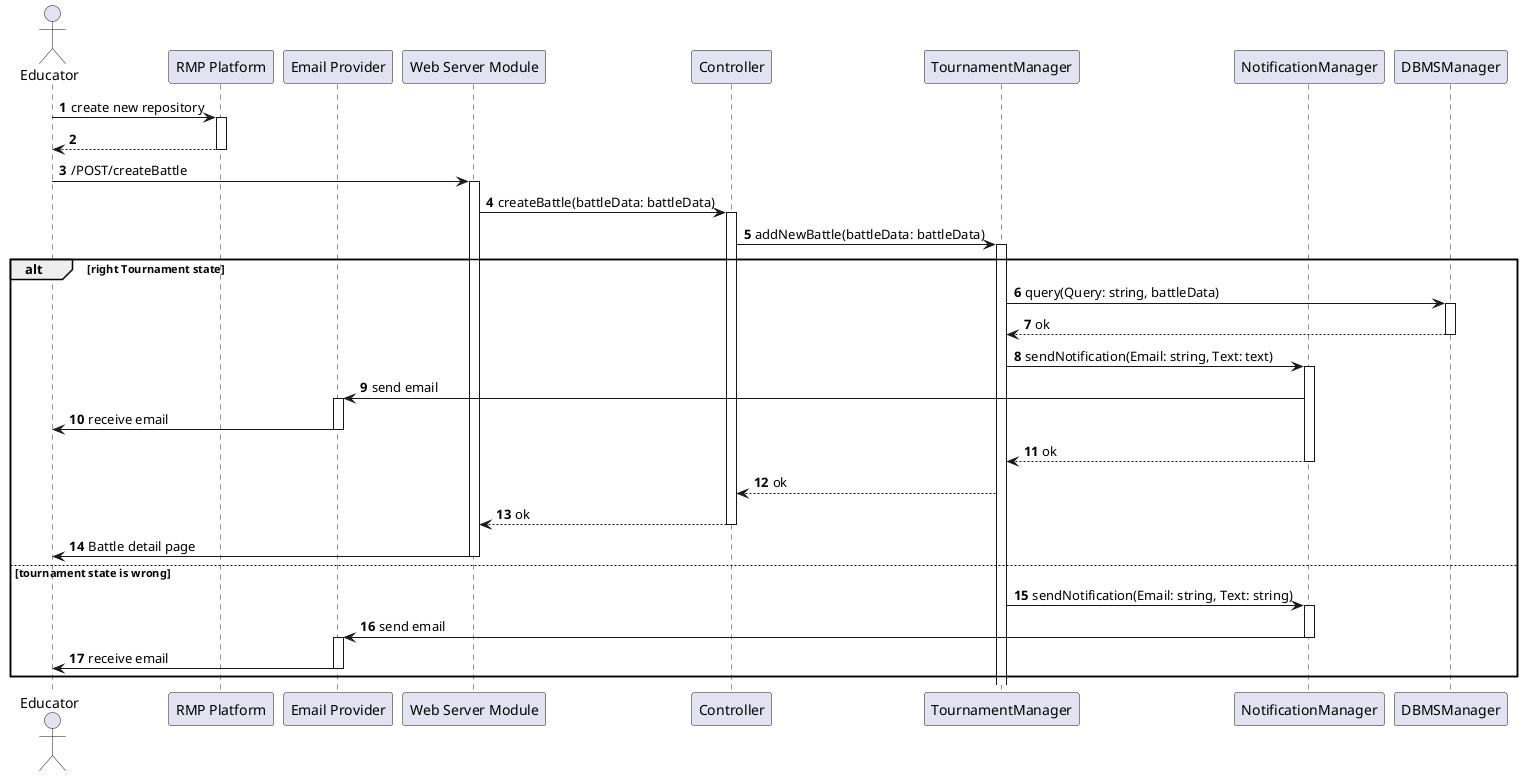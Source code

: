 @startuml

'NEW:w
autonumber
actor Educator as E
participant "RMP Platform" as RMP
participant "Email Provider" as EM 
participant "Web Server Module" as WS
participant Controller as C
participant TournamentManager as TM
participant NotificationManager as NM
participant DBMSManager as DB 

E -> RMP: create new repository
activate RMP
RMP --> E
deactivate RMP
E -> WS: /POST/createBattle
activate WS
WS -> C: createBattle(battleData: battleData)
activate C
C -> TM: addNewBattle(battleData: battleData)
activate TM
alt right Tournament state
    TM -> DB: query(Query: string, battleData)
    activate DB
    DB --> TM: ok
    deactivate DB
    TM -> NM: sendNotification(Email: string, Text: text)
    activate NM
    NM -> EM: send email
    activate EM
    EM -> E: receive email
    deactivate EM
    NM --> TM: ok
    deactivate NM
    TM --> C: ok
    C --> WS: ok
    deactivate C
    WS -> E: Battle detail page
    deactivate WS
else tournament state is wrong 
    TM -> NM: sendNotification(Email: string, Text: string)
    activate NM
    NM -> EM: send email
    deactivate NM
    activate EM
    EM -> E: receive email
    deactivate EM
end
@enduml